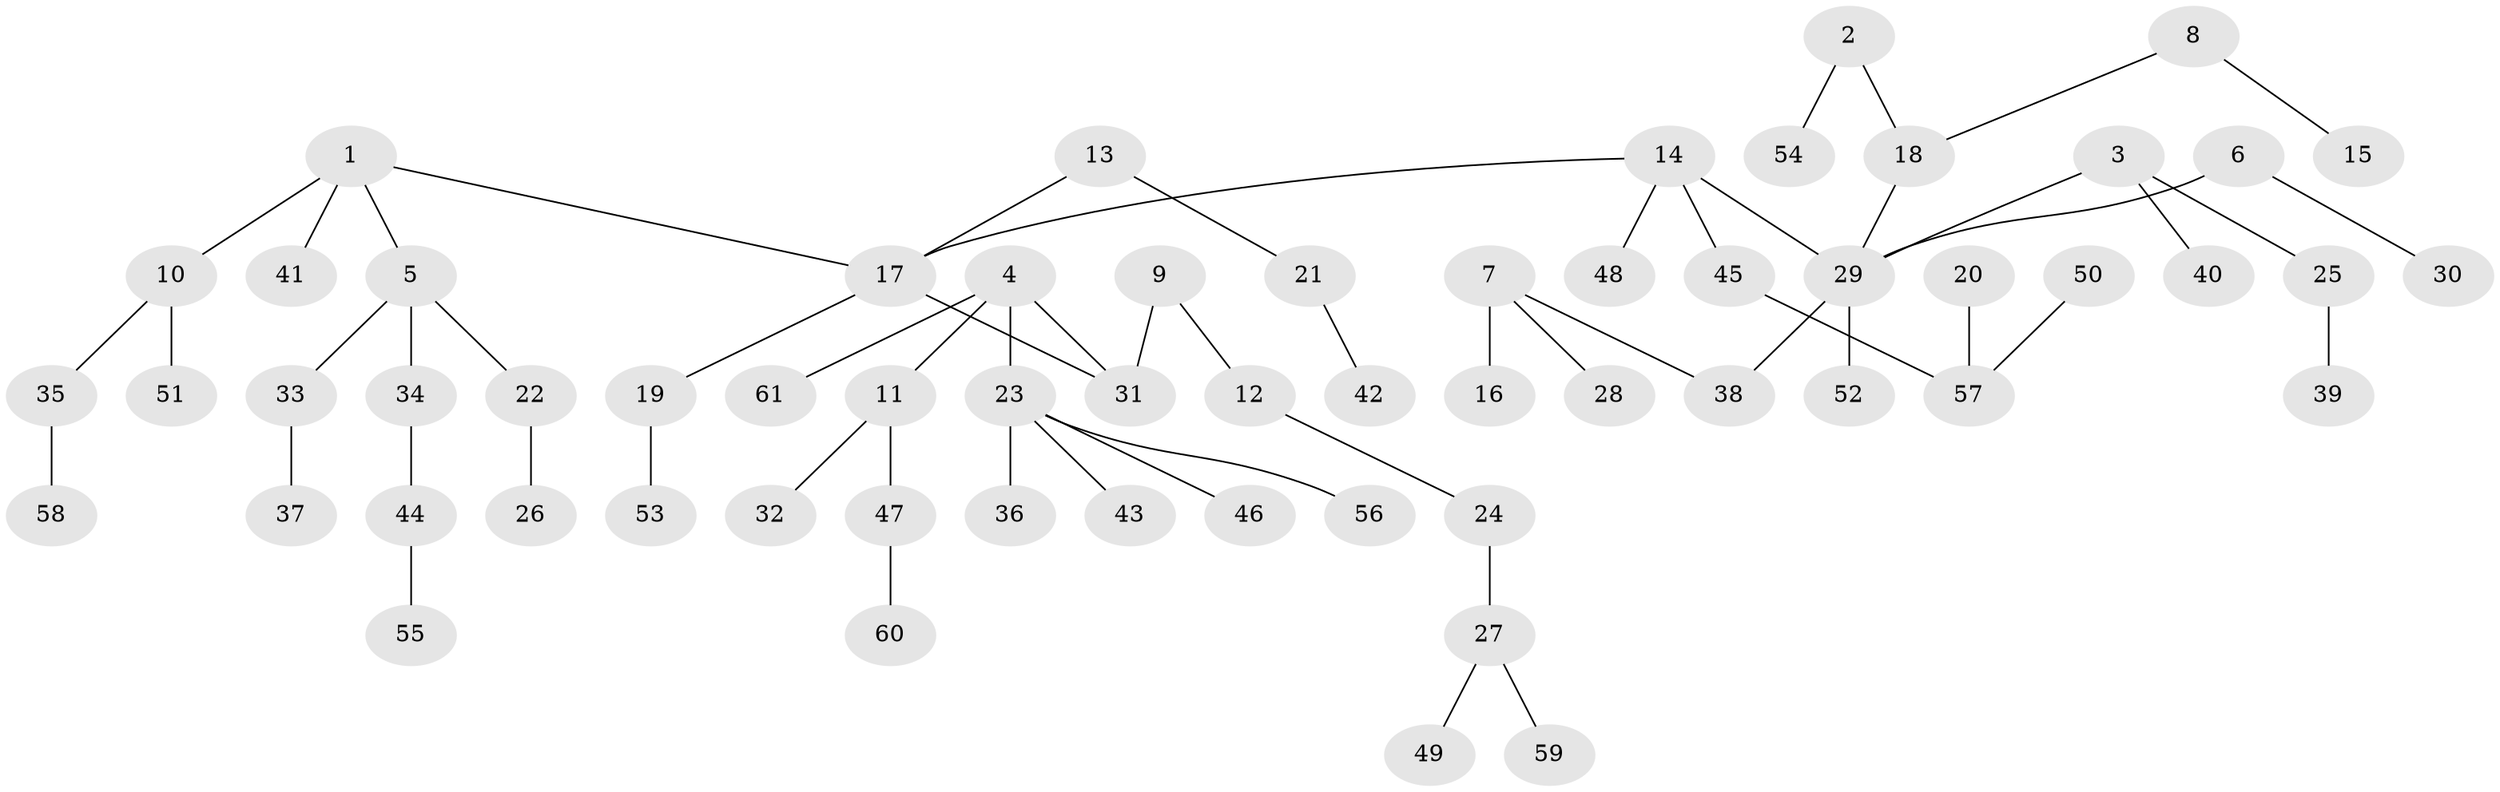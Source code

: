 // original degree distribution, {6: 0.011627906976744186, 4: 0.08139534883720931, 5: 0.023255813953488372, 7: 0.011627906976744186, 2: 0.23255813953488372, 3: 0.13953488372093023, 1: 0.5}
// Generated by graph-tools (version 1.1) at 2025/37/03/04/25 23:37:23]
// undirected, 61 vertices, 60 edges
graph export_dot {
  node [color=gray90,style=filled];
  1;
  2;
  3;
  4;
  5;
  6;
  7;
  8;
  9;
  10;
  11;
  12;
  13;
  14;
  15;
  16;
  17;
  18;
  19;
  20;
  21;
  22;
  23;
  24;
  25;
  26;
  27;
  28;
  29;
  30;
  31;
  32;
  33;
  34;
  35;
  36;
  37;
  38;
  39;
  40;
  41;
  42;
  43;
  44;
  45;
  46;
  47;
  48;
  49;
  50;
  51;
  52;
  53;
  54;
  55;
  56;
  57;
  58;
  59;
  60;
  61;
  1 -- 5 [weight=1.0];
  1 -- 10 [weight=1.0];
  1 -- 17 [weight=1.0];
  1 -- 41 [weight=1.0];
  2 -- 18 [weight=1.0];
  2 -- 54 [weight=1.0];
  3 -- 25 [weight=1.0];
  3 -- 29 [weight=1.0];
  3 -- 40 [weight=1.0];
  4 -- 11 [weight=1.0];
  4 -- 23 [weight=1.0];
  4 -- 31 [weight=1.0];
  4 -- 61 [weight=1.0];
  5 -- 22 [weight=1.0];
  5 -- 33 [weight=1.0];
  5 -- 34 [weight=1.0];
  6 -- 29 [weight=1.0];
  6 -- 30 [weight=1.0];
  7 -- 16 [weight=1.0];
  7 -- 28 [weight=1.0];
  7 -- 38 [weight=1.0];
  8 -- 15 [weight=1.0];
  8 -- 18 [weight=1.0];
  9 -- 12 [weight=1.0];
  9 -- 31 [weight=1.0];
  10 -- 35 [weight=1.0];
  10 -- 51 [weight=1.0];
  11 -- 32 [weight=1.0];
  11 -- 47 [weight=1.0];
  12 -- 24 [weight=1.0];
  13 -- 17 [weight=1.0];
  13 -- 21 [weight=1.0];
  14 -- 17 [weight=1.0];
  14 -- 29 [weight=1.0];
  14 -- 45 [weight=1.0];
  14 -- 48 [weight=1.0];
  17 -- 19 [weight=1.0];
  17 -- 31 [weight=1.0];
  18 -- 29 [weight=1.0];
  19 -- 53 [weight=1.0];
  20 -- 57 [weight=1.0];
  21 -- 42 [weight=1.0];
  22 -- 26 [weight=1.0];
  23 -- 36 [weight=1.0];
  23 -- 43 [weight=1.0];
  23 -- 46 [weight=1.0];
  23 -- 56 [weight=1.0];
  24 -- 27 [weight=1.0];
  25 -- 39 [weight=1.0];
  27 -- 49 [weight=1.0];
  27 -- 59 [weight=1.0];
  29 -- 38 [weight=1.0];
  29 -- 52 [weight=1.0];
  33 -- 37 [weight=1.0];
  34 -- 44 [weight=1.0];
  35 -- 58 [weight=1.0];
  44 -- 55 [weight=1.0];
  45 -- 57 [weight=1.0];
  47 -- 60 [weight=1.0];
  50 -- 57 [weight=1.0];
}
